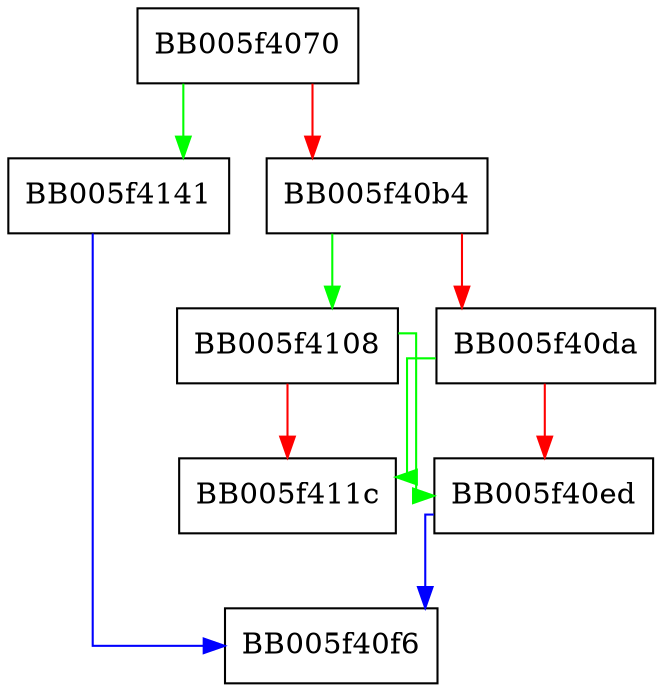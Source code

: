 digraph OSSL_PARAM_BLD_push_octet_string {
  node [shape="box"];
  graph [splines=ortho];
  BB005f4070 -> BB005f4141 [color="green"];
  BB005f4070 -> BB005f40b4 [color="red"];
  BB005f40b4 -> BB005f4108 [color="green"];
  BB005f40b4 -> BB005f40da [color="red"];
  BB005f40da -> BB005f411c [color="green"];
  BB005f40da -> BB005f40ed [color="red"];
  BB005f40ed -> BB005f40f6 [color="blue"];
  BB005f4108 -> BB005f40ed [color="green"];
  BB005f4108 -> BB005f411c [color="red"];
  BB005f4141 -> BB005f40f6 [color="blue"];
}